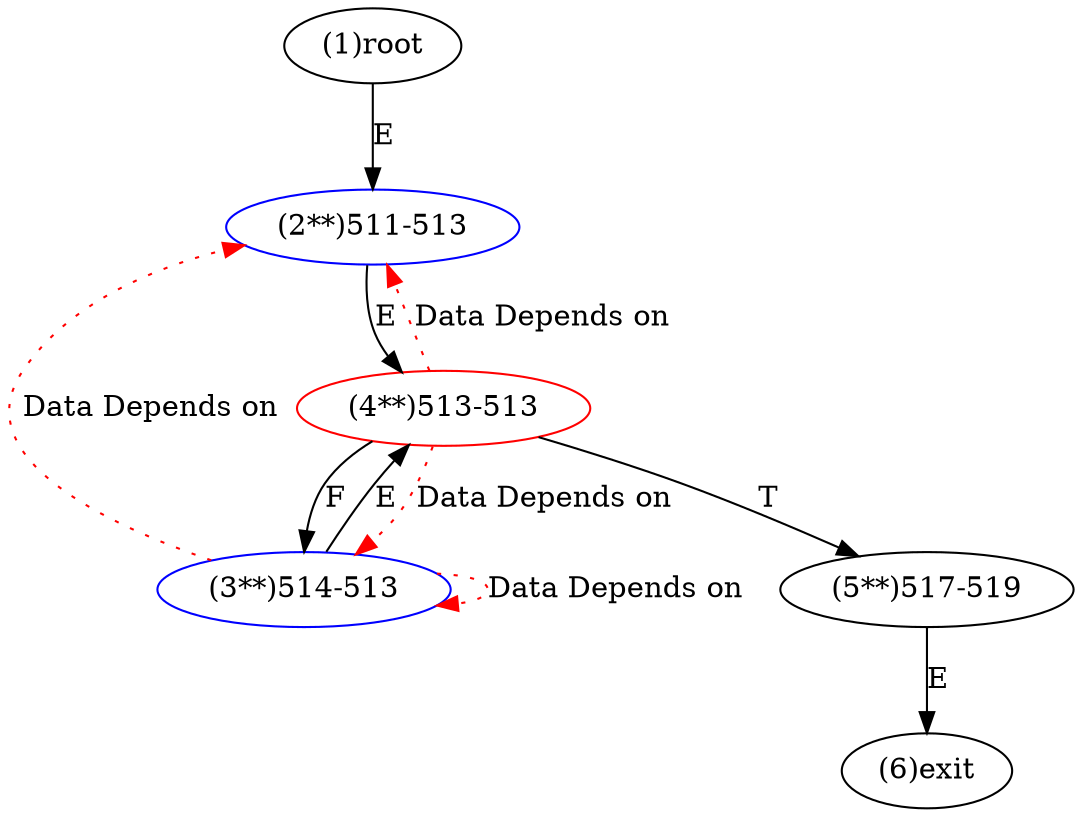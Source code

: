 digraph "" { 
1[ label="(1)root"];
2[ label="(2**)511-513",color=blue];
3[ label="(3**)514-513",color=blue];
4[ label="(4**)513-513",color=red];
5[ label="(5**)517-519"];
6[ label="(6)exit"];
1->2[ label="E"];
2->4[ label="E"];
3->4[ label="E"];
4->3[ label="F"];
4->5[ label="T"];
5->6[ label="E"];
3->3[ color="red" label="Data Depends on" style = dotted ];
3->2[ color="red" label="Data Depends on" style = dotted ];
4->2[ color="red" label="Data Depends on" style = dotted ];
4->3[ color="red" label="Data Depends on" style = dotted ];
}